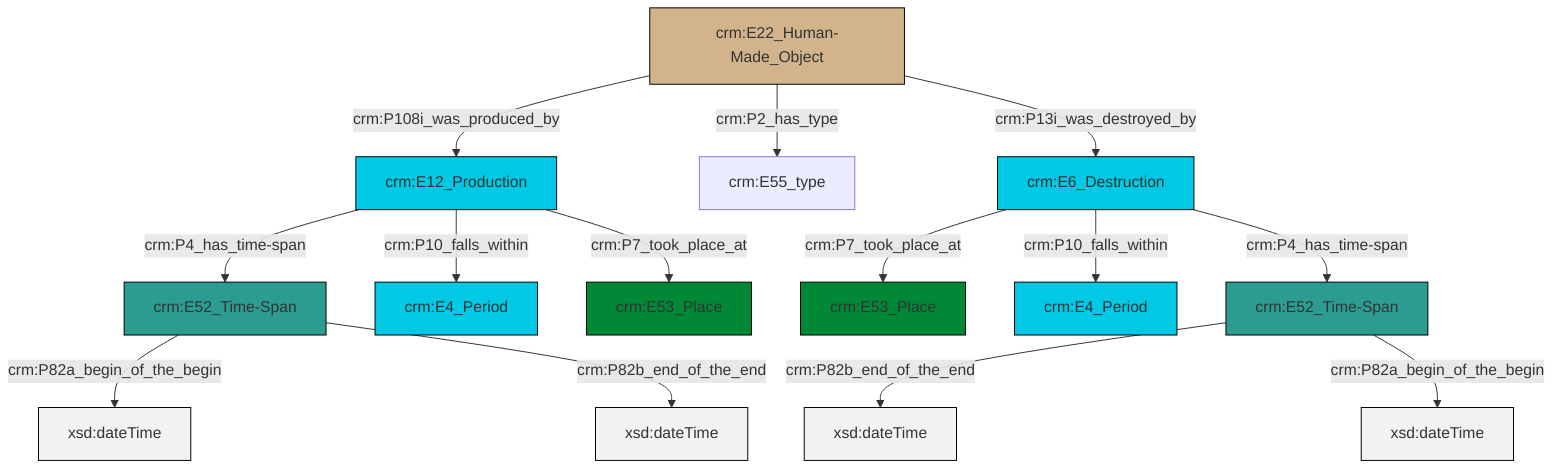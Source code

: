 graph TD
classDef Literal fill:#f2f2f2,stroke:#000000;
classDef CRM_Entity fill:#FFFFFF,stroke:#000000;
classDef Temporal_Entity fill:#00C9E6, stroke:#000000;
classDef Type fill:#E18312, stroke:#000000;
classDef Time-Span fill:#2C9C91, stroke:#000000;
classDef Appellation fill:#FFEB7F, stroke:#000000;
classDef Place fill:#008836, stroke:#000000;
classDef Persistent_Item fill:#B266B2, stroke:#000000;
classDef Conceptual_Object fill:#FFD700, stroke:#000000;
classDef Physical_Thing fill:#D2B48C, stroke:#000000;
classDef Actor fill:#f58aad, stroke:#000000;
classDef PC_Classes fill:#4ce600, stroke:#000000;
classDef Multi fill:#cccccc,stroke:#000000;

0["crm:E12_Production"]:::Temporal_Entity -->|crm:P4_has_time-span| 1["crm:E52_Time-Span"]:::Time-Span
2["crm:E6_Destruction"]:::Temporal_Entity -->|crm:P7_took_place_at| 3["crm:E53_Place"]:::Place
4["crm:E22_Human-Made_Object"]:::Physical_Thing -->|crm:P108i_was_produced_by| 0["crm:E12_Production"]:::Temporal_Entity
4["crm:E22_Human-Made_Object"]:::Physical_Thing -->|crm:P2_has_type| 7["crm:E55_type"]:::Default
1["crm:E52_Time-Span"]:::Time-Span -->|crm:P82a_begin_of_the_begin| 10[xsd:dateTime]:::Literal
1["crm:E52_Time-Span"]:::Time-Span -->|crm:P82b_end_of_the_end| 13[xsd:dateTime]:::Literal
0["crm:E12_Production"]:::Temporal_Entity -->|crm:P10_falls_within| 5["crm:E4_Period"]:::Temporal_Entity
2["crm:E6_Destruction"]:::Temporal_Entity -->|crm:P10_falls_within| 8["crm:E4_Period"]:::Temporal_Entity
4["crm:E22_Human-Made_Object"]:::Physical_Thing -->|crm:P13i_was_destroyed_by| 2["crm:E6_Destruction"]:::Temporal_Entity
15["crm:E52_Time-Span"]:::Time-Span -->|crm:P82b_end_of_the_end| 16[xsd:dateTime]:::Literal
0["crm:E12_Production"]:::Temporal_Entity -->|crm:P7_took_place_at| 18["crm:E53_Place"]:::Place
15["crm:E52_Time-Span"]:::Time-Span -->|crm:P82a_begin_of_the_begin| 20[xsd:dateTime]:::Literal
2["crm:E6_Destruction"]:::Temporal_Entity -->|crm:P4_has_time-span| 15["crm:E52_Time-Span"]:::Time-Span